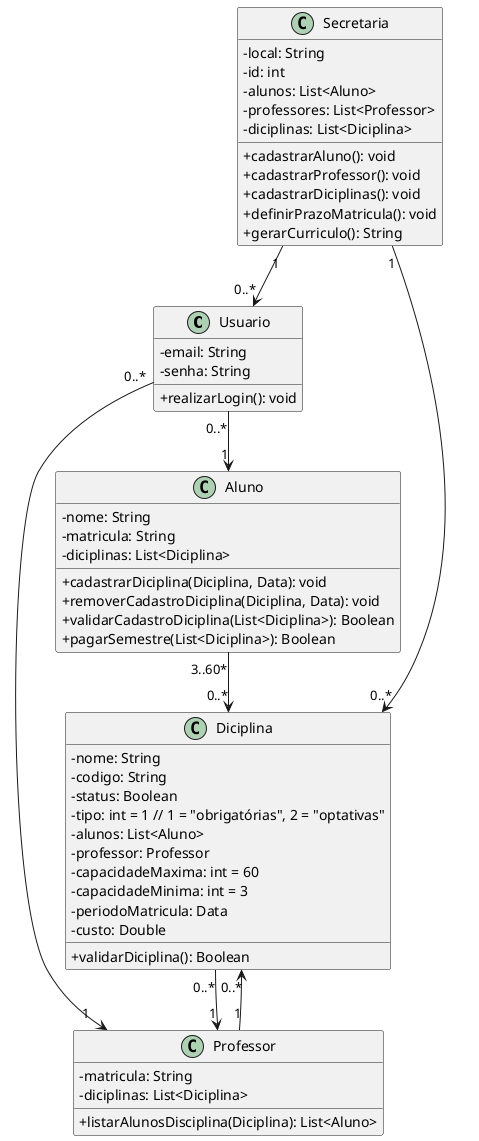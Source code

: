@startuml
skinparam classAttributeIconSize 0

!define RECTANGLE class

RECTANGLE Usuario {
  - email: String
  - senha: String
  + realizarLogin(): void
}

RECTANGLE Secretaria {
  - local: String
  - id: int
  - alunos: List<Aluno>
  - professores: List<Professor>
  - diciplinas: List<Diciplina>

  + cadastrarAluno(): void
  + cadastrarProfessor(): void
  + cadastrarDiciplinas(): void
  + definirPrazoMatricula(): void
  + gerarCurriculo(): String
}

RECTANGLE Aluno {
  - nome: String
  - matricula: String
  - diciplinas: List<Diciplina>

  + cadastrarDiciplina(Diciplina, Data): void
  + removerCadastroDiciplina(Diciplina, Data): void
  + validarCadastroDiciplina(List<Diciplina>): Boolean
  + pagarSemestre(List<Diciplina>): Boolean
}

RECTANGLE Professor {
  - matricula: String
  - diciplinas: List<Diciplina>

  + listarAlunosDisciplina(Diciplina): List<Aluno>
}

RECTANGLE Diciplina {
  - nome: String
  - codigo: String
  - status: Boolean
  - tipo: int = 1 // 1 = "obrigatórias", 2 = "optativas"
  - alunos: List<Aluno>
  - professor: Professor
  - capacidadeMaxima: int = 60
  - capacidadeMinima: int = 3
  - periodoMatricula: Data
  - custo: Double

  + validarDiciplina(): Boolean
}

Secretaria "1" -down-> "0..*" Usuario
Secretaria "1" -down-> "0..*" Diciplina

Usuario "0..*" -down-> "1" Aluno
Usuario "0..*" -down-> "1" Professor

Aluno "3..60*" -down-> "0..*" Diciplina
Diciplina "0..*" -down-> "1" Professor
Professor "1" -down-> "0..*" Diciplina

@enduml
